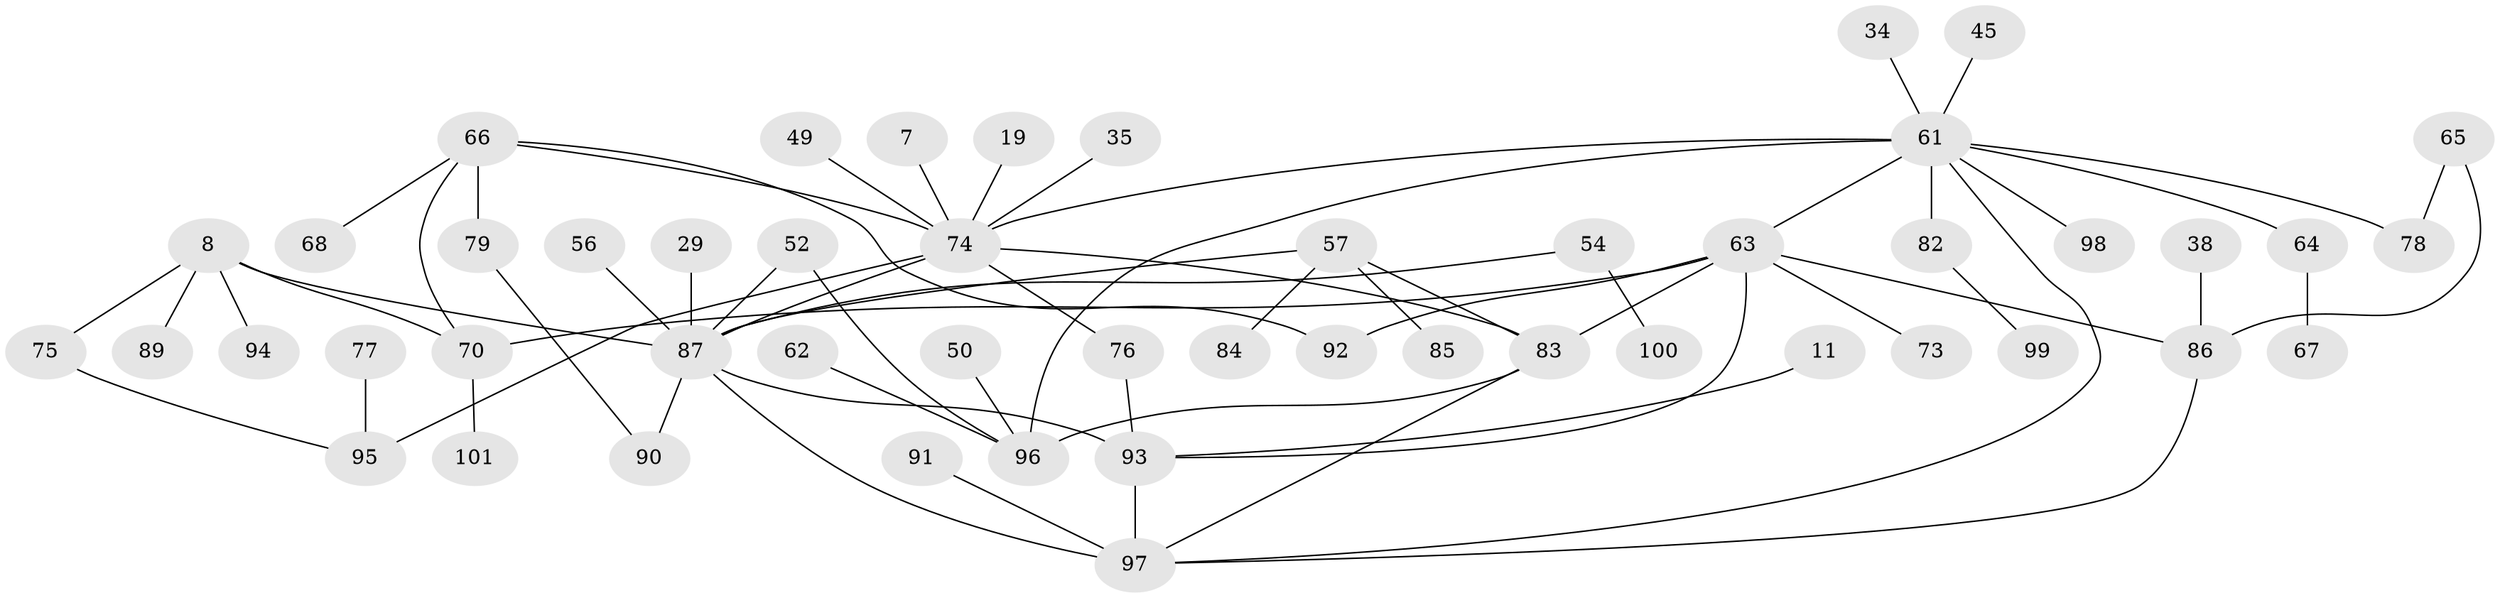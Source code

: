 // original degree distribution, {6: 0.019801980198019802, 10: 0.009900990099009901, 8: 0.009900990099009901, 5: 0.0594059405940594, 7: 0.019801980198019802, 3: 0.18811881188118812, 1: 0.32673267326732675, 2: 0.2871287128712871, 4: 0.07920792079207921}
// Generated by graph-tools (version 1.1) at 2025/42/03/09/25 04:42:46]
// undirected, 50 vertices, 65 edges
graph export_dot {
graph [start="1"]
  node [color=gray90,style=filled];
  7;
  8;
  11;
  19;
  29;
  34;
  35;
  38;
  45;
  49 [super="+28"];
  50;
  52;
  54;
  56;
  57 [super="+43+10+51"];
  61 [super="+16+30"];
  62;
  63 [super="+18"];
  64 [super="+37"];
  65;
  66 [super="+42+46"];
  67;
  68;
  70 [super="+20"];
  73;
  74 [super="+44"];
  75 [super="+21"];
  76 [super="+71"];
  77;
  78;
  79;
  82;
  83 [super="+72+58"];
  84;
  85;
  86 [super="+80"];
  87 [super="+27+48+81+4"];
  89;
  90;
  91;
  92;
  93 [super="+69+5"];
  94 [super="+41"];
  95 [super="+60"];
  96 [super="+25+39+55"];
  97 [super="+53+88+13"];
  98;
  99;
  100;
  101 [super="+22"];
  7 -- 74;
  8 -- 89;
  8 -- 75;
  8 -- 87 [weight=3];
  8 -- 70;
  8 -- 94;
  11 -- 93;
  19 -- 74;
  29 -- 87;
  34 -- 61;
  35 -- 74;
  38 -- 86;
  45 -- 61;
  49 -- 74;
  50 -- 96;
  52 -- 96;
  52 -- 87;
  54 -- 100;
  54 -- 87;
  56 -- 87;
  57 -- 85;
  57 -- 84;
  57 -- 87;
  57 -- 83;
  61 -- 78;
  61 -- 96 [weight=2];
  61 -- 98;
  61 -- 74;
  61 -- 82;
  61 -- 63;
  61 -- 97;
  61 -- 64;
  62 -- 96;
  63 -- 86 [weight=2];
  63 -- 92;
  63 -- 73;
  63 -- 93 [weight=2];
  63 -- 70;
  63 -- 83;
  64 -- 67;
  65 -- 78;
  65 -- 86;
  66 -- 68;
  66 -- 74;
  66 -- 92;
  66 -- 79;
  66 -- 70;
  70 -- 101;
  74 -- 87 [weight=2];
  74 -- 95 [weight=2];
  74 -- 76;
  74 -- 83;
  75 -- 95;
  76 -- 93;
  77 -- 95;
  79 -- 90;
  82 -- 99;
  83 -- 97;
  83 -- 96;
  86 -- 97;
  87 -- 97 [weight=3];
  87 -- 90;
  87 -- 93 [weight=2];
  91 -- 97;
  93 -- 97 [weight=2];
}
